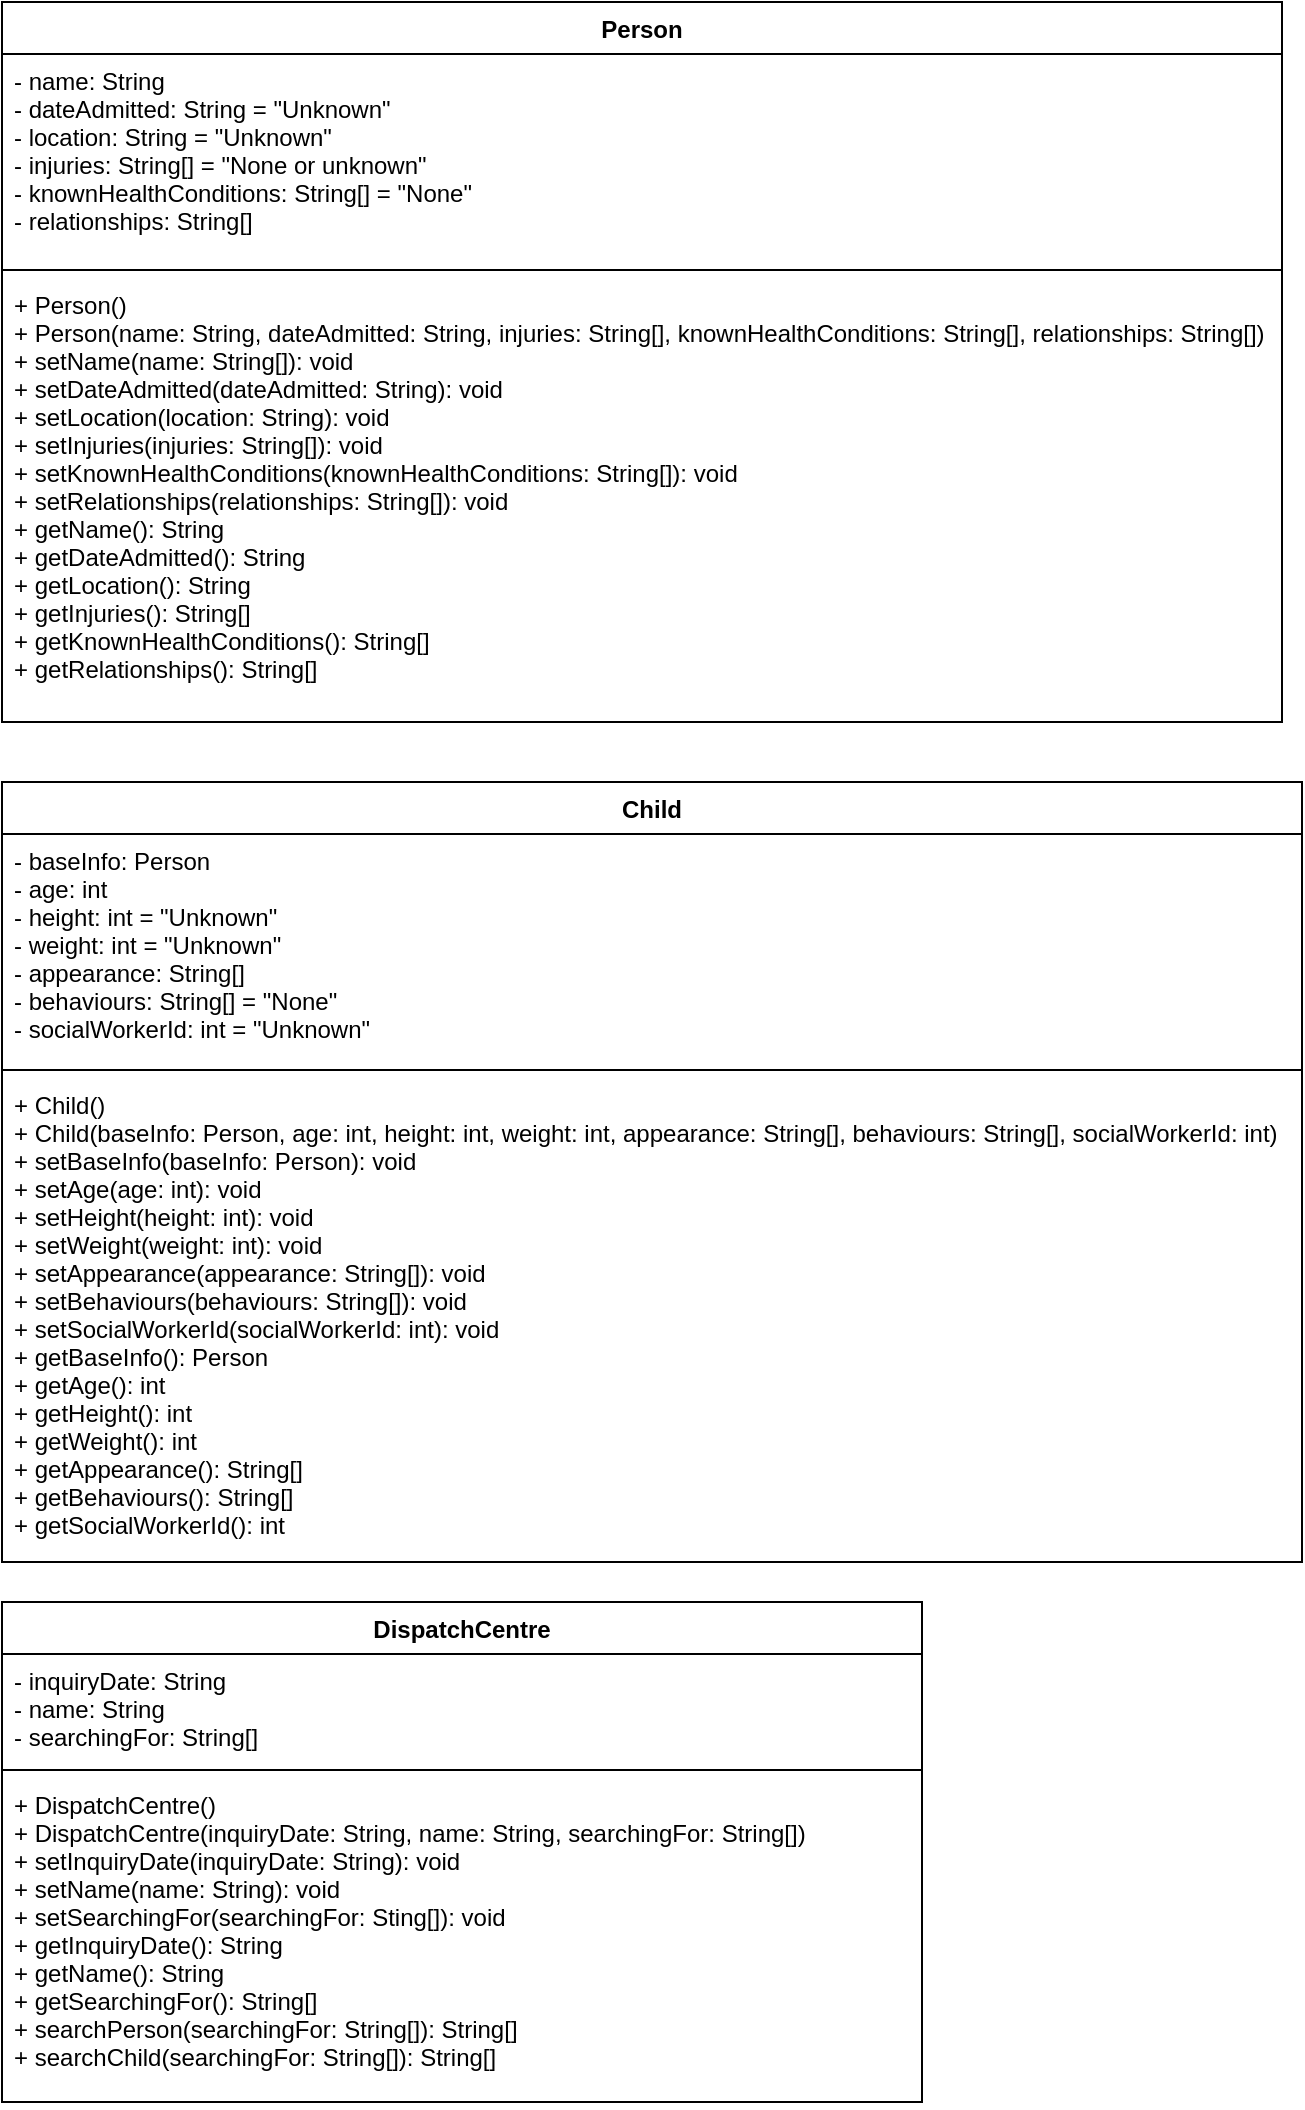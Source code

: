 <mxfile>
    <diagram id="AqVTZ348Kh1Y_feLJiZJ" name="Page-1">
        <mxGraphModel dx="519" dy="766" grid="1" gridSize="10" guides="1" tooltips="1" connect="1" arrows="1" fold="1" page="1" pageScale="1" pageWidth="850" pageHeight="1100" math="0" shadow="0">
            <root>
                <mxCell id="0"/>
                <mxCell id="1" parent="0"/>
                <mxCell id="6" value="Person" style="swimlane;fontStyle=1;align=center;verticalAlign=top;childLayout=stackLayout;horizontal=1;startSize=26;horizontalStack=0;resizeParent=1;resizeParentMax=0;resizeLast=0;collapsible=1;marginBottom=0;" vertex="1" parent="1">
                    <mxGeometry x="30" y="30" width="640" height="360" as="geometry"/>
                </mxCell>
                <mxCell id="7" value="- name: String&#10;- dateAdmitted: String = &quot;Unknown&quot;&#10;- location: String = &quot;Unknown&quot;&#10;- injuries: String[] = &quot;None or unknown&quot;&#10;- knownHealthConditions: String[] = &quot;None&quot;&#10;- relationships: String[]" style="text;strokeColor=none;fillColor=none;align=left;verticalAlign=top;spacingLeft=4;spacingRight=4;overflow=hidden;rotatable=0;points=[[0,0.5],[1,0.5]];portConstraint=eastwest;" vertex="1" parent="6">
                    <mxGeometry y="26" width="640" height="104" as="geometry"/>
                </mxCell>
                <mxCell id="8" value="" style="line;strokeWidth=1;fillColor=none;align=left;verticalAlign=middle;spacingTop=-1;spacingLeft=3;spacingRight=3;rotatable=0;labelPosition=right;points=[];portConstraint=eastwest;strokeColor=inherit;" vertex="1" parent="6">
                    <mxGeometry y="130" width="640" height="8" as="geometry"/>
                </mxCell>
                <mxCell id="9" value="+ Person()&#10;+ Person(name: String, dateAdmitted: String, injuries: String[], knownHealthConditions: String[], relationships: String[])&#10;+ setName(name: String[]): void&#10;+ setDateAdmitted(dateAdmitted: String): void&#10;+ setLocation(location: String): void&#10;+ setInjuries(injuries: String[]): void&#10;+ setKnownHealthConditions(knownHealthConditions: String[]): void&#10;+ setRelationships(relationships: String[]): void&#10;+ getName(): String&#10;+ getDateAdmitted(): String&#10;+ getLocation(): String&#10;+ getInjuries(): String[]&#10;+ getKnownHealthConditions(): String[]&#10;+ getRelationships(): String[]" style="text;strokeColor=none;fillColor=none;align=left;verticalAlign=top;spacingLeft=4;spacingRight=4;overflow=hidden;rotatable=0;points=[[0,0.5],[1,0.5]];portConstraint=eastwest;" vertex="1" parent="6">
                    <mxGeometry y="138" width="640" height="222" as="geometry"/>
                </mxCell>
                <mxCell id="11" value="Child" style="swimlane;fontStyle=1;align=center;verticalAlign=top;childLayout=stackLayout;horizontal=1;startSize=26;horizontalStack=0;resizeParent=1;resizeParentMax=0;resizeLast=0;collapsible=1;marginBottom=0;" vertex="1" parent="1">
                    <mxGeometry x="30" y="420" width="650" height="390" as="geometry"/>
                </mxCell>
                <mxCell id="12" value="- baseInfo: Person&#10;- age: int&#10;- height: int = &quot;Unknown&quot;&#10;- weight: int = &quot;Unknown&quot;&#10;- appearance: String[]&#10;- behaviours: String[] = &quot;None&quot;&#10;- socialWorkerId: int = &quot;Unknown&quot;" style="text;strokeColor=none;fillColor=none;align=left;verticalAlign=top;spacingLeft=4;spacingRight=4;overflow=hidden;rotatable=0;points=[[0,0.5],[1,0.5]];portConstraint=eastwest;" vertex="1" parent="11">
                    <mxGeometry y="26" width="650" height="114" as="geometry"/>
                </mxCell>
                <mxCell id="13" value="" style="line;strokeWidth=1;fillColor=none;align=left;verticalAlign=middle;spacingTop=-1;spacingLeft=3;spacingRight=3;rotatable=0;labelPosition=right;points=[];portConstraint=eastwest;strokeColor=inherit;" vertex="1" parent="11">
                    <mxGeometry y="140" width="650" height="8" as="geometry"/>
                </mxCell>
                <mxCell id="14" value="+ Child()&#10;+ Child(baseInfo: Person, age: int, height: int, weight: int, appearance: String[], behaviours: String[], socialWorkerId: int)&#10;+ setBaseInfo(baseInfo: Person): void&#10;+ setAge(age: int): void&#10;+ setHeight(height: int): void&#10;+ setWeight(weight: int): void&#10;+ setAppearance(appearance: String[]): void&#10;+ setBehaviours(behaviours: String[]): void&#10;+ setSocialWorkerId(socialWorkerId: int): void&#10;+ getBaseInfo(): Person&#10;+ getAge(): int&#10;+ getHeight(): int&#10;+ getWeight(): int&#10;+ getAppearance(): String[]&#10;+ getBehaviours(): String[]&#10;+ getSocialWorkerId(): int" style="text;strokeColor=none;fillColor=none;align=left;verticalAlign=top;spacingLeft=4;spacingRight=4;overflow=hidden;rotatable=0;points=[[0,0.5],[1,0.5]];portConstraint=eastwest;" vertex="1" parent="11">
                    <mxGeometry y="148" width="650" height="242" as="geometry"/>
                </mxCell>
                <mxCell id="15" value="DispatchCentre" style="swimlane;fontStyle=1;align=center;verticalAlign=top;childLayout=stackLayout;horizontal=1;startSize=26;horizontalStack=0;resizeParent=1;resizeParentMax=0;resizeLast=0;collapsible=1;marginBottom=0;" vertex="1" parent="1">
                    <mxGeometry x="30" y="830" width="460" height="250" as="geometry"/>
                </mxCell>
                <mxCell id="16" value="- inquiryDate: String&#10;- name: String&#10;- searchingFor: String[]" style="text;strokeColor=none;fillColor=none;align=left;verticalAlign=top;spacingLeft=4;spacingRight=4;overflow=hidden;rotatable=0;points=[[0,0.5],[1,0.5]];portConstraint=eastwest;" vertex="1" parent="15">
                    <mxGeometry y="26" width="460" height="54" as="geometry"/>
                </mxCell>
                <mxCell id="17" value="" style="line;strokeWidth=1;fillColor=none;align=left;verticalAlign=middle;spacingTop=-1;spacingLeft=3;spacingRight=3;rotatable=0;labelPosition=right;points=[];portConstraint=eastwest;strokeColor=inherit;" vertex="1" parent="15">
                    <mxGeometry y="80" width="460" height="8" as="geometry"/>
                </mxCell>
                <mxCell id="18" value="+ DispatchCentre()&#10;+ DispatchCentre(inquiryDate: String, name: String, searchingFor: String[])&#10;+ setInquiryDate(inquiryDate: String): void&#10;+ setName(name: String): void&#10;+ setSearchingFor(searchingFor: Sting[]): void&#10;+ getInquiryDate(): String&#10;+ getName(): String&#10;+ getSearchingFor(): String[]&#10;+ searchPerson(searchingFor: String[]): String[]&#10;+ searchChild(searchingFor: String[]): String[]" style="text;strokeColor=none;fillColor=none;align=left;verticalAlign=top;spacingLeft=4;spacingRight=4;overflow=hidden;rotatable=0;points=[[0,0.5],[1,0.5]];portConstraint=eastwest;" vertex="1" parent="15">
                    <mxGeometry y="88" width="460" height="162" as="geometry"/>
                </mxCell>
            </root>
        </mxGraphModel>
    </diagram>
</mxfile>